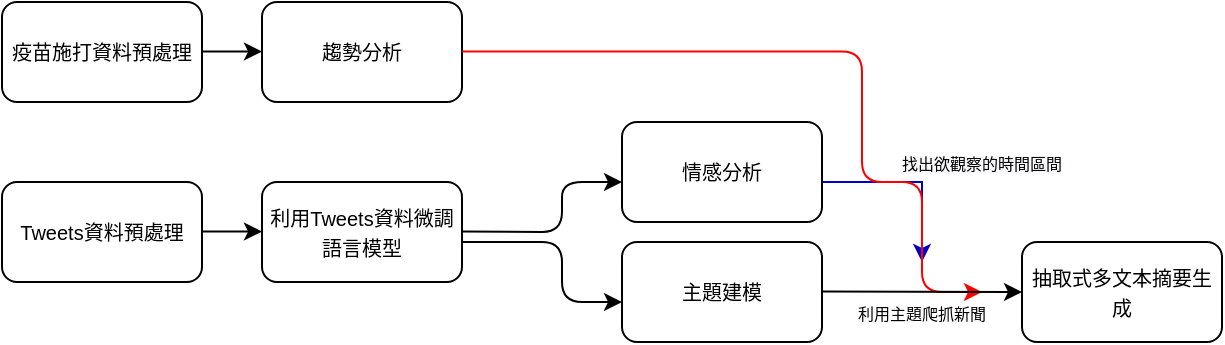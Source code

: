 <mxfile version="14.1.8" type="device"><diagram id="qSNNof2FQXNSukZFxscp" name="Page-1"><mxGraphModel dx="632" dy="470" grid="1" gridSize="10" guides="1" tooltips="1" connect="1" arrows="1" fold="1" page="1" pageScale="1" pageWidth="850" pageHeight="1100" math="0" shadow="0"><root><mxCell id="0"/><mxCell id="1" parent="0"/><mxCell id="ku-XeXN46qcVl65XLqew-1" value="&lt;span style=&quot;font-size: 10px&quot;&gt;Tweets資料預處理&lt;/span&gt;" style="rounded=1;whiteSpace=wrap;html=1;" parent="1" vertex="1"><mxGeometry y="290" width="100" height="50" as="geometry"/></mxCell><mxCell id="ku-XeXN46qcVl65XLqew-2" value="" style="endArrow=classic;html=1;" parent="1" edge="1"><mxGeometry width="50" height="50" relative="1" as="geometry"><mxPoint x="230" y="314.71" as="sourcePoint"/><mxPoint x="310" y="290" as="targetPoint"/><Array as="points"><mxPoint x="280" y="315"/><mxPoint x="280" y="290"/></Array></mxGeometry></mxCell><mxCell id="ku-XeXN46qcVl65XLqew-21" style="edgeStyle=orthogonalEdgeStyle;rounded=0;orthogonalLoop=1;jettySize=auto;html=1;strokeColor=#0000CC;" parent="1" source="ku-XeXN46qcVl65XLqew-4" edge="1"><mxGeometry relative="1" as="geometry"><mxPoint x="460" y="330" as="targetPoint"/><Array as="points"><mxPoint x="460" y="290"/><mxPoint x="460" y="320"/></Array></mxGeometry></mxCell><mxCell id="ku-XeXN46qcVl65XLqew-4" value="&lt;font style=&quot;font-size: 10px&quot;&gt;情感分析&lt;/font&gt;" style="rounded=1;whiteSpace=wrap;html=1;" parent="1" vertex="1"><mxGeometry x="310" y="260" width="100" height="50" as="geometry"/></mxCell><mxCell id="ku-XeXN46qcVl65XLqew-5" value="" style="endArrow=classic;html=1;edgeStyle=orthogonalEdgeStyle;" parent="1" edge="1"><mxGeometry width="50" height="50" relative="1" as="geometry"><mxPoint x="230" y="320" as="sourcePoint"/><mxPoint x="310" y="350" as="targetPoint"/><Array as="points"><mxPoint x="280" y="320"/><mxPoint x="280" y="350"/></Array></mxGeometry></mxCell><mxCell id="ku-XeXN46qcVl65XLqew-6" value="&lt;font style=&quot;font-size: 10px&quot;&gt;主題建模&lt;/font&gt;" style="rounded=1;whiteSpace=wrap;html=1;" parent="1" vertex="1"><mxGeometry x="310" y="320" width="100" height="50" as="geometry"/></mxCell><mxCell id="ku-XeXN46qcVl65XLqew-8" value="&lt;span style=&quot;font-size: 10px&quot;&gt;疫苗施打資料預處理&lt;/span&gt;" style="rounded=1;whiteSpace=wrap;html=1;" parent="1" vertex="1"><mxGeometry y="200" width="100" height="50" as="geometry"/></mxCell><mxCell id="ku-XeXN46qcVl65XLqew-9" value="&lt;font style=&quot;font-size: 10px&quot;&gt;利用Tweets資料微調語言模型&lt;/font&gt;" style="rounded=1;whiteSpace=wrap;html=1;" parent="1" vertex="1"><mxGeometry x="130" y="290" width="100" height="50" as="geometry"/></mxCell><mxCell id="ku-XeXN46qcVl65XLqew-11" value="" style="endArrow=classic;html=1;" parent="1" edge="1"><mxGeometry width="50" height="50" relative="1" as="geometry"><mxPoint x="100" y="314.8" as="sourcePoint"/><mxPoint x="130" y="314.8" as="targetPoint"/></mxGeometry></mxCell><mxCell id="ku-XeXN46qcVl65XLqew-14" value="" style="endArrow=classic;html=1;" parent="1" edge="1"><mxGeometry width="50" height="50" relative="1" as="geometry"><mxPoint x="100" y="224.8" as="sourcePoint"/><mxPoint x="130" y="224.8" as="targetPoint"/></mxGeometry></mxCell><mxCell id="ku-XeXN46qcVl65XLqew-15" value="&lt;font style=&quot;font-size: 10px&quot;&gt;趨勢分析&lt;/font&gt;" style="rounded=1;whiteSpace=wrap;html=1;" parent="1" vertex="1"><mxGeometry x="130" y="200" width="100" height="50" as="geometry"/></mxCell><mxCell id="ku-XeXN46qcVl65XLqew-16" value="" style="endArrow=classic;html=1;edgeStyle=orthogonalEdgeStyle;strokeColor=#FF0000;" parent="1" edge="1"><mxGeometry width="50" height="50" relative="1" as="geometry"><mxPoint x="230" y="224.8" as="sourcePoint"/><mxPoint x="490" y="345" as="targetPoint"/><Array as="points"><mxPoint x="430" y="225"/><mxPoint x="430" y="290"/><mxPoint x="460" y="290"/><mxPoint x="460" y="345"/></Array></mxGeometry></mxCell><mxCell id="ku-XeXN46qcVl65XLqew-17" value="" style="endArrow=classic;html=1;" parent="1" edge="1"><mxGeometry width="50" height="50" relative="1" as="geometry"><mxPoint x="410" y="344.8" as="sourcePoint"/><mxPoint x="510" y="345" as="targetPoint"/></mxGeometry></mxCell><mxCell id="ku-XeXN46qcVl65XLqew-19" value="&lt;span style=&quot;font-size: 8px&quot;&gt;利用主題爬抓新聞&lt;/span&gt;" style="text;html=1;strokeColor=none;fillColor=none;align=center;verticalAlign=middle;whiteSpace=wrap;rounded=0;" parent="1" vertex="1"><mxGeometry x="390" y="350" width="140" height="10" as="geometry"/></mxCell><mxCell id="ku-XeXN46qcVl65XLqew-20" value="&lt;span style=&quot;font-size: 10px&quot;&gt;抽取式多文本摘要生成&lt;/span&gt;" style="rounded=1;whiteSpace=wrap;html=1;" parent="1" vertex="1"><mxGeometry x="510" y="320" width="100" height="50" as="geometry"/></mxCell><mxCell id="nfeAMJeKmQn4wg8nLgmm-2" value="&lt;span style=&quot;color: rgb(0 , 0 , 0) ; font-family: &amp;#34;helvetica&amp;#34; ; font-size: 8px ; font-style: normal ; font-weight: 400 ; letter-spacing: normal ; text-align: center ; text-indent: 0px ; text-transform: none ; word-spacing: 0px ; background-color: rgb(248 , 249 , 250) ; display: inline ; float: none&quot;&gt;找出欲觀察的時間區間&lt;/span&gt;" style="text;html=1;strokeColor=none;fillColor=none;align=center;verticalAlign=middle;whiteSpace=wrap;rounded=0;" parent="1" vertex="1"><mxGeometry x="400" y="270" width="180" height="20" as="geometry"/></mxCell></root></mxGraphModel></diagram></mxfile>